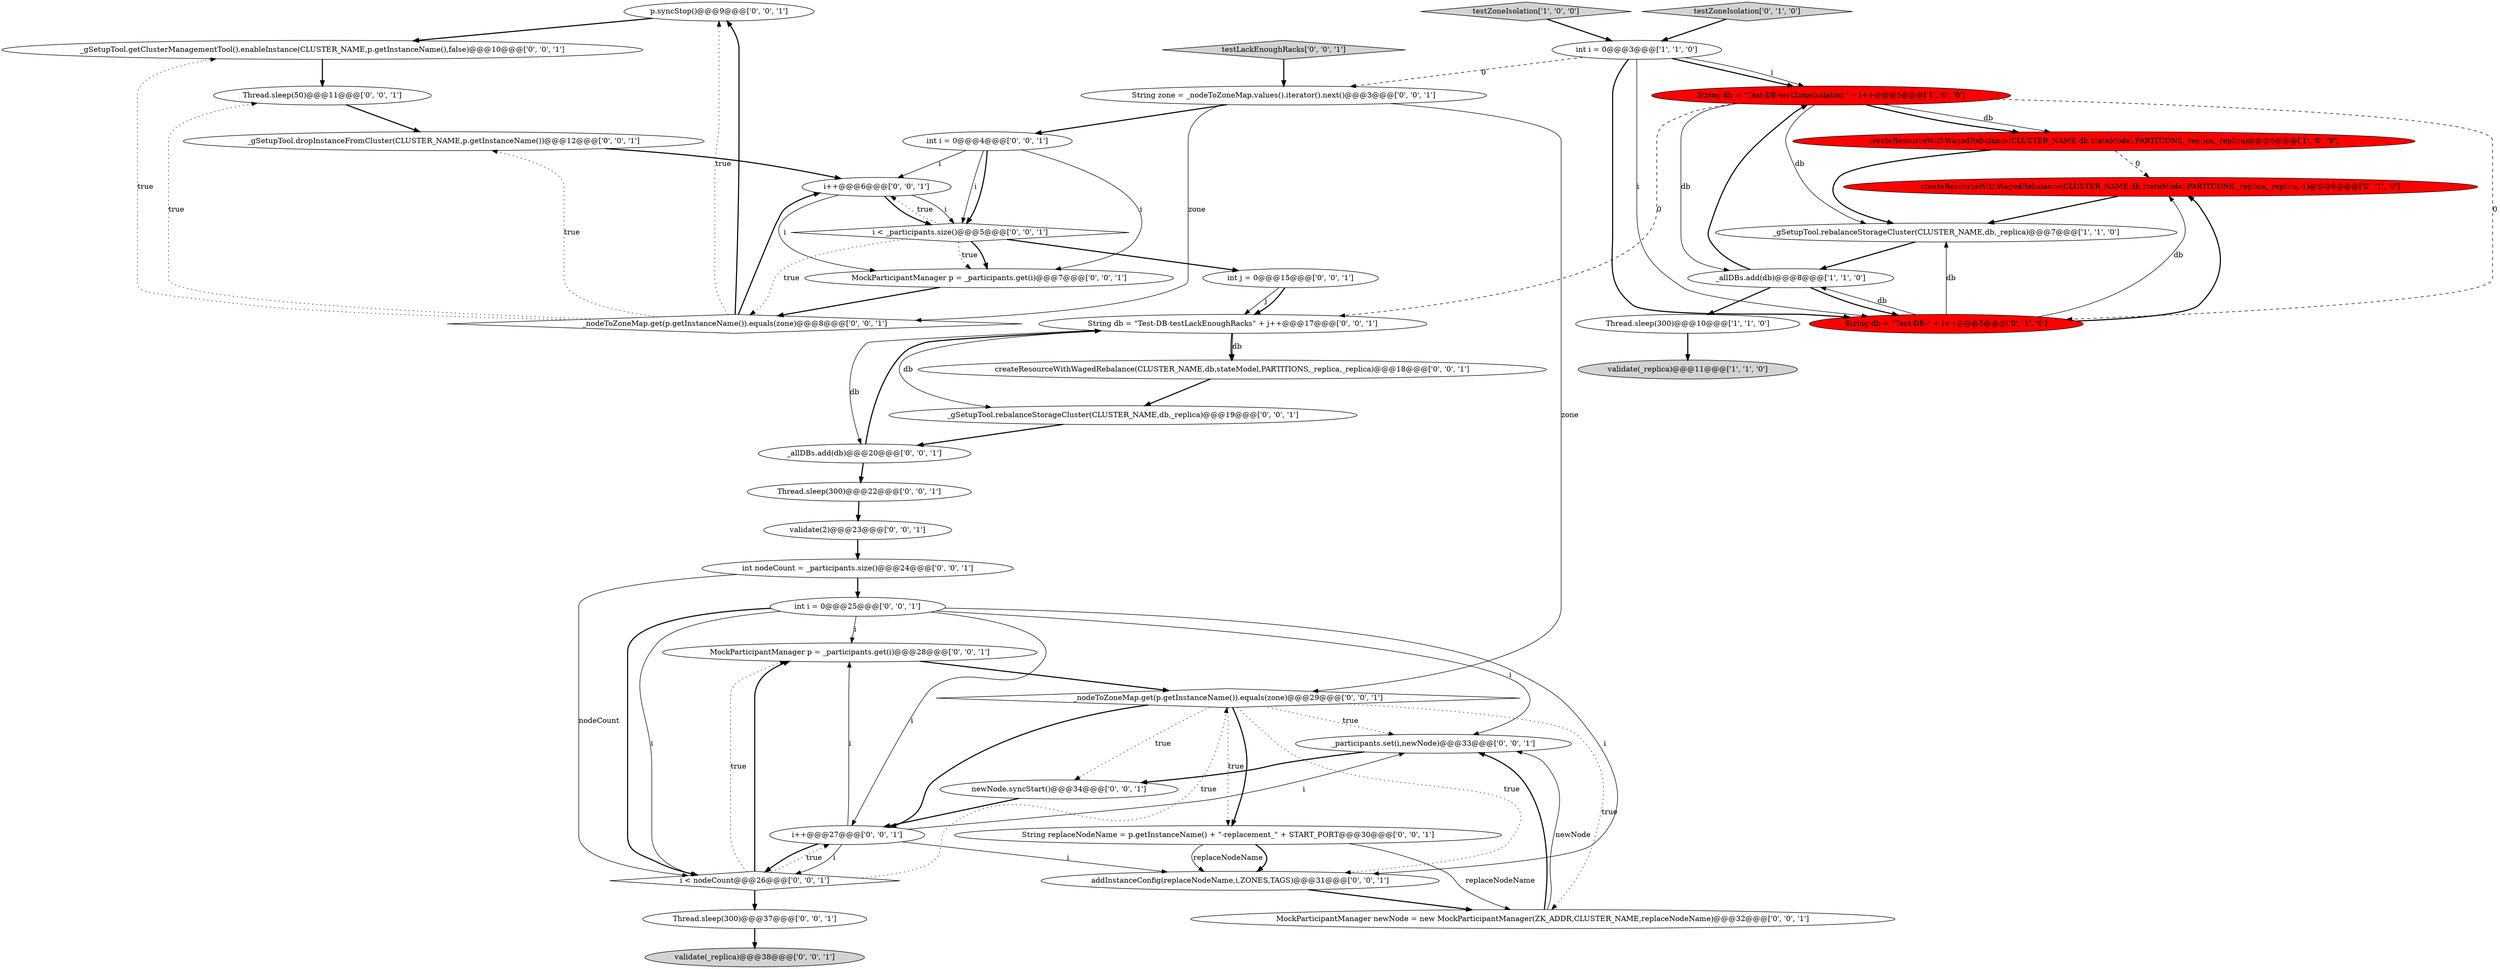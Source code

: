 digraph {
22 [style = filled, label = "p.syncStop()@@@9@@@['0', '0', '1']", fillcolor = white, shape = ellipse image = "AAA0AAABBB3BBB"];
30 [style = filled, label = "int j = 0@@@15@@@['0', '0', '1']", fillcolor = white, shape = ellipse image = "AAA0AAABBB3BBB"];
31 [style = filled, label = "MockParticipantManager p = _participants.get(i)@@@28@@@['0', '0', '1']", fillcolor = white, shape = ellipse image = "AAA0AAABBB3BBB"];
24 [style = filled, label = "_nodeToZoneMap.get(p.getInstanceName()).equals(zone)@@@8@@@['0', '0', '1']", fillcolor = white, shape = diamond image = "AAA0AAABBB3BBB"];
7 [style = filled, label = "String db = \"Test-DB-testZoneIsolation\" + i++@@@5@@@['1', '0', '0']", fillcolor = red, shape = ellipse image = "AAA1AAABBB1BBB"];
17 [style = filled, label = "_participants.set(i,newNode)@@@33@@@['0', '0', '1']", fillcolor = white, shape = ellipse image = "AAA0AAABBB3BBB"];
9 [style = filled, label = "testZoneIsolation['0', '1', '0']", fillcolor = lightgray, shape = diamond image = "AAA0AAABBB2BBB"];
18 [style = filled, label = "i++@@@27@@@['0', '0', '1']", fillcolor = white, shape = ellipse image = "AAA0AAABBB3BBB"];
23 [style = filled, label = "i++@@@6@@@['0', '0', '1']", fillcolor = white, shape = ellipse image = "AAA0AAABBB3BBB"];
20 [style = filled, label = "Thread.sleep(50)@@@11@@@['0', '0', '1']", fillcolor = white, shape = ellipse image = "AAA0AAABBB3BBB"];
13 [style = filled, label = "int i = 0@@@25@@@['0', '0', '1']", fillcolor = white, shape = ellipse image = "AAA0AAABBB3BBB"];
38 [style = filled, label = "createResourceWithWagedRebalance(CLUSTER_NAME,db,stateModel,PARTITIONS,_replica,_replica)@@@18@@@['0', '0', '1']", fillcolor = white, shape = ellipse image = "AAA0AAABBB3BBB"];
15 [style = filled, label = "validate(_replica)@@@38@@@['0', '0', '1']", fillcolor = lightgray, shape = ellipse image = "AAA0AAABBB3BBB"];
29 [style = filled, label = "_nodeToZoneMap.get(p.getInstanceName()).equals(zone)@@@29@@@['0', '0', '1']", fillcolor = white, shape = diamond image = "AAA0AAABBB3BBB"];
36 [style = filled, label = "validate(2)@@@23@@@['0', '0', '1']", fillcolor = white, shape = ellipse image = "AAA0AAABBB3BBB"];
8 [style = filled, label = "createResourceWithWagedRebalance(CLUSTER_NAME,db,stateModel,PARTITIONS,_replica,_replica,-1)@@@6@@@['0', '1', '0']", fillcolor = red, shape = ellipse image = "AAA1AAABBB2BBB"];
40 [style = filled, label = "Thread.sleep(300)@@@37@@@['0', '0', '1']", fillcolor = white, shape = ellipse image = "AAA0AAABBB3BBB"];
3 [style = filled, label = "validate(_replica)@@@11@@@['1', '1', '0']", fillcolor = lightgray, shape = ellipse image = "AAA0AAABBB1BBB"];
5 [style = filled, label = "int i = 0@@@3@@@['1', '1', '0']", fillcolor = white, shape = ellipse image = "AAA0AAABBB1BBB"];
25 [style = filled, label = "Thread.sleep(300)@@@22@@@['0', '0', '1']", fillcolor = white, shape = ellipse image = "AAA0AAABBB3BBB"];
2 [style = filled, label = "createResourceWithWagedRebalance(CLUSTER_NAME,db,stateModel,PARTITIONS,_replica,_replica)@@@6@@@['1', '0', '0']", fillcolor = red, shape = ellipse image = "AAA1AAABBB1BBB"];
35 [style = filled, label = "int nodeCount = _participants.size()@@@24@@@['0', '0', '1']", fillcolor = white, shape = ellipse image = "AAA0AAABBB3BBB"];
10 [style = filled, label = "String db = \"Test-DB-\" + i++@@@5@@@['0', '1', '0']", fillcolor = red, shape = ellipse image = "AAA1AAABBB2BBB"];
32 [style = filled, label = "testLackEnoughRacks['0', '0', '1']", fillcolor = lightgray, shape = diamond image = "AAA0AAABBB3BBB"];
12 [style = filled, label = "_allDBs.add(db)@@@20@@@['0', '0', '1']", fillcolor = white, shape = ellipse image = "AAA0AAABBB3BBB"];
33 [style = filled, label = "_gSetupTool.rebalanceStorageCluster(CLUSTER_NAME,db,_replica)@@@19@@@['0', '0', '1']", fillcolor = white, shape = ellipse image = "AAA0AAABBB3BBB"];
26 [style = filled, label = "int i = 0@@@4@@@['0', '0', '1']", fillcolor = white, shape = ellipse image = "AAA0AAABBB3BBB"];
27 [style = filled, label = "MockParticipantManager newNode = new MockParticipantManager(ZK_ADDR,CLUSTER_NAME,replaceNodeName)@@@32@@@['0', '0', '1']", fillcolor = white, shape = ellipse image = "AAA0AAABBB3BBB"];
37 [style = filled, label = "_gSetupTool.getClusterManagementTool().enableInstance(CLUSTER_NAME,p.getInstanceName(),false)@@@10@@@['0', '0', '1']", fillcolor = white, shape = ellipse image = "AAA0AAABBB3BBB"];
41 [style = filled, label = "String replaceNodeName = p.getInstanceName() + \"-replacement_\" + START_PORT@@@30@@@['0', '0', '1']", fillcolor = white, shape = ellipse image = "AAA0AAABBB3BBB"];
39 [style = filled, label = "i < nodeCount@@@26@@@['0', '0', '1']", fillcolor = white, shape = diamond image = "AAA0AAABBB3BBB"];
6 [style = filled, label = "Thread.sleep(300)@@@10@@@['1', '1', '0']", fillcolor = white, shape = ellipse image = "AAA0AAABBB1BBB"];
0 [style = filled, label = "testZoneIsolation['1', '0', '0']", fillcolor = lightgray, shape = diamond image = "AAA0AAABBB1BBB"];
28 [style = filled, label = "String zone = _nodeToZoneMap.values().iterator().next()@@@3@@@['0', '0', '1']", fillcolor = white, shape = ellipse image = "AAA0AAABBB3BBB"];
19 [style = filled, label = "i < _participants.size()@@@5@@@['0', '0', '1']", fillcolor = white, shape = diamond image = "AAA0AAABBB3BBB"];
14 [style = filled, label = "_gSetupTool.dropInstanceFromCluster(CLUSTER_NAME,p.getInstanceName())@@@12@@@['0', '0', '1']", fillcolor = white, shape = ellipse image = "AAA0AAABBB3BBB"];
4 [style = filled, label = "_allDBs.add(db)@@@8@@@['1', '1', '0']", fillcolor = white, shape = ellipse image = "AAA0AAABBB1BBB"];
21 [style = filled, label = "addInstanceConfig(replaceNodeName,i,ZONES,TAGS)@@@31@@@['0', '0', '1']", fillcolor = white, shape = ellipse image = "AAA0AAABBB3BBB"];
34 [style = filled, label = "MockParticipantManager p = _participants.get(i)@@@7@@@['0', '0', '1']", fillcolor = white, shape = ellipse image = "AAA0AAABBB3BBB"];
16 [style = filled, label = "String db = \"Test-DB-testLackEnoughRacks\" + j++@@@17@@@['0', '0', '1']", fillcolor = white, shape = ellipse image = "AAA0AAABBB3BBB"];
1 [style = filled, label = "_gSetupTool.rebalanceStorageCluster(CLUSTER_NAME,db,_replica)@@@7@@@['1', '1', '0']", fillcolor = white, shape = ellipse image = "AAA0AAABBB1BBB"];
11 [style = filled, label = "newNode.syncStart()@@@34@@@['0', '0', '1']", fillcolor = white, shape = ellipse image = "AAA0AAABBB3BBB"];
13->31 [style = solid, label="i"];
6->3 [style = bold, label=""];
18->31 [style = solid, label="i"];
22->37 [style = bold, label=""];
16->38 [style = solid, label="db"];
26->34 [style = solid, label="i"];
39->18 [style = dotted, label="true"];
40->15 [style = bold, label=""];
27->17 [style = solid, label="newNode"];
29->18 [style = bold, label=""];
8->1 [style = bold, label=""];
5->28 [style = dashed, label="0"];
34->24 [style = bold, label=""];
10->8 [style = bold, label=""];
10->4 [style = solid, label="db"];
10->1 [style = solid, label="db"];
39->31 [style = bold, label=""];
27->17 [style = bold, label=""];
9->5 [style = bold, label=""];
26->19 [style = solid, label="i"];
23->34 [style = solid, label="i"];
5->10 [style = bold, label=""];
13->21 [style = solid, label="i"];
1->4 [style = bold, label=""];
19->34 [style = bold, label=""];
7->16 [style = dashed, label="0"];
25->36 [style = bold, label=""];
28->29 [style = solid, label="zone"];
41->21 [style = bold, label=""];
18->39 [style = solid, label="i"];
18->17 [style = solid, label="i"];
31->29 [style = bold, label=""];
20->14 [style = bold, label=""];
29->41 [style = dotted, label="true"];
2->8 [style = dashed, label="0"];
11->18 [style = bold, label=""];
39->29 [style = dotted, label="true"];
13->18 [style = solid, label="i"];
7->2 [style = solid, label="db"];
26->23 [style = solid, label="i"];
10->8 [style = solid, label="db"];
7->2 [style = bold, label=""];
24->22 [style = dotted, label="true"];
19->30 [style = bold, label=""];
5->7 [style = bold, label=""];
29->21 [style = dotted, label="true"];
36->35 [style = bold, label=""];
38->33 [style = bold, label=""];
5->10 [style = solid, label="i"];
16->12 [style = solid, label="db"];
35->39 [style = solid, label="nodeCount"];
39->31 [style = dotted, label="true"];
4->10 [style = bold, label=""];
19->34 [style = dotted, label="true"];
29->17 [style = dotted, label="true"];
21->27 [style = bold, label=""];
13->39 [style = solid, label="i"];
2->1 [style = bold, label=""];
7->4 [style = solid, label="db"];
5->7 [style = solid, label="i"];
28->26 [style = bold, label=""];
13->39 [style = bold, label=""];
23->19 [style = solid, label="i"];
33->12 [style = bold, label=""];
19->24 [style = dotted, label="true"];
26->19 [style = bold, label=""];
4->7 [style = bold, label=""];
14->23 [style = bold, label=""];
18->39 [style = bold, label=""];
39->40 [style = bold, label=""];
41->21 [style = solid, label="replaceNodeName"];
23->19 [style = bold, label=""];
24->20 [style = dotted, label="true"];
0->5 [style = bold, label=""];
29->11 [style = dotted, label="true"];
24->23 [style = bold, label=""];
28->24 [style = solid, label="zone"];
13->17 [style = solid, label="i"];
24->14 [style = dotted, label="true"];
4->6 [style = bold, label=""];
29->27 [style = dotted, label="true"];
16->33 [style = solid, label="db"];
29->41 [style = bold, label=""];
37->20 [style = bold, label=""];
19->23 [style = dotted, label="true"];
12->16 [style = bold, label=""];
24->22 [style = bold, label=""];
30->16 [style = solid, label="j"];
12->25 [style = bold, label=""];
18->21 [style = solid, label="i"];
24->37 [style = dotted, label="true"];
41->27 [style = solid, label="replaceNodeName"];
7->10 [style = dashed, label="0"];
7->1 [style = solid, label="db"];
35->13 [style = bold, label=""];
30->16 [style = bold, label=""];
32->28 [style = bold, label=""];
16->38 [style = bold, label=""];
17->11 [style = bold, label=""];
}
